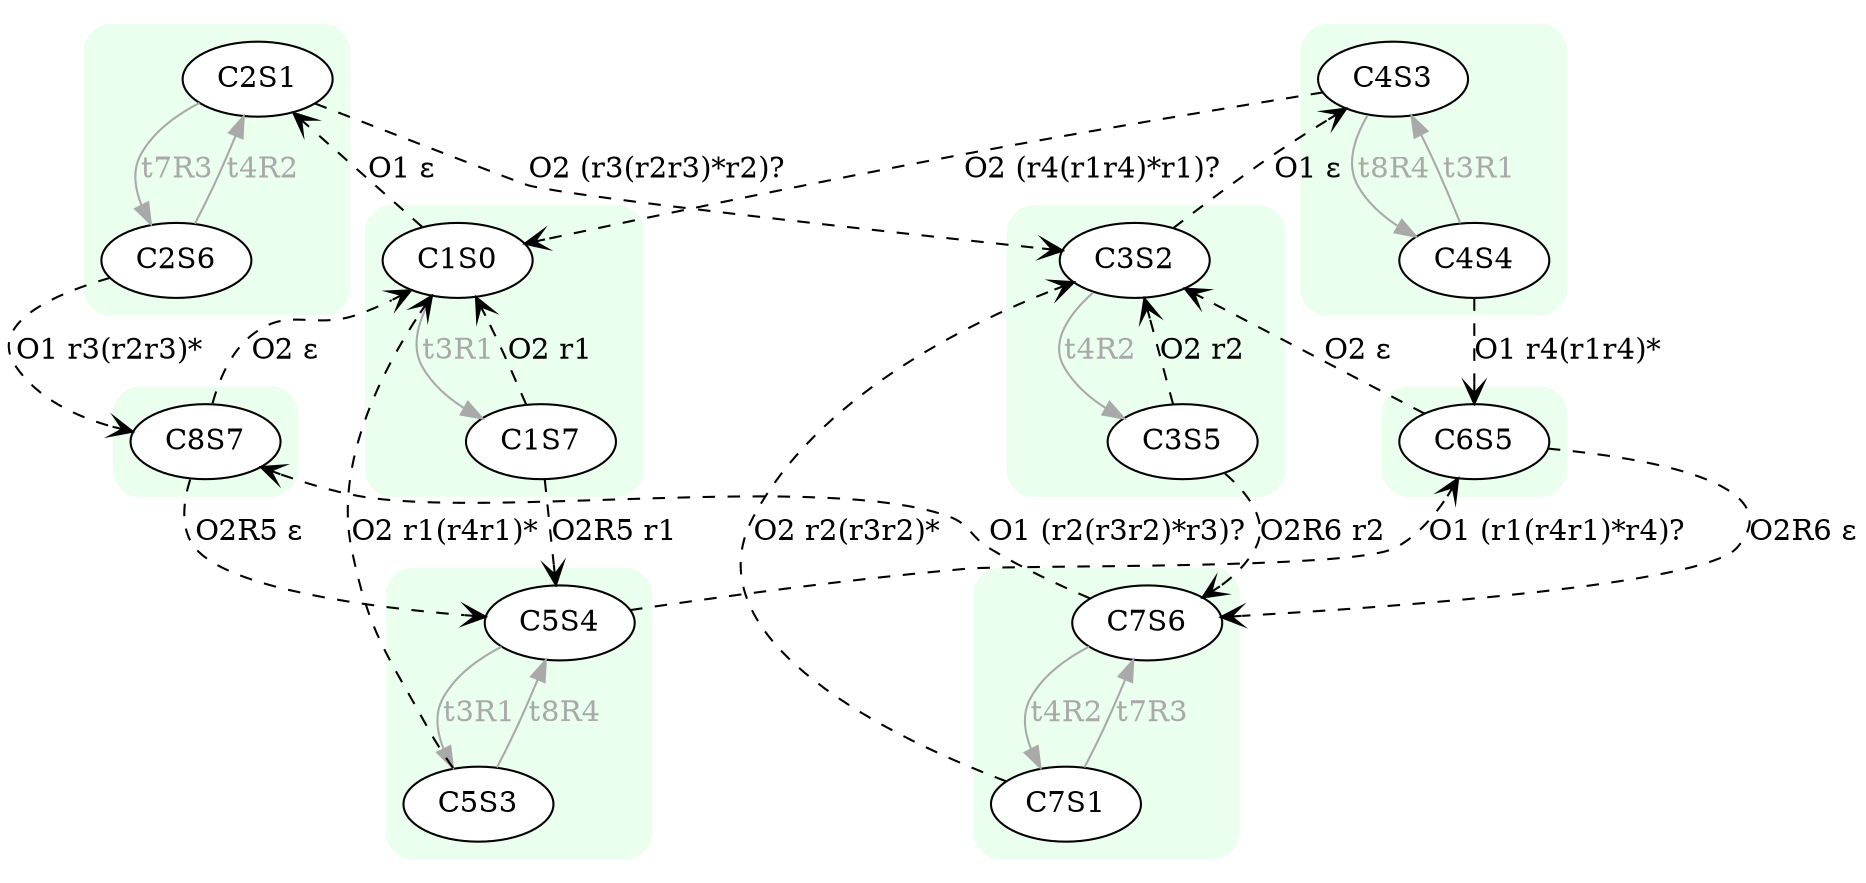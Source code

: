 digraph "EXPinput/s2" {
node [style=filled fillcolor=white]
subgraph cluster1 {
style="rounded,filled" color="#EAFFEE"
edge[color=darkgray fontcolor=darkgray]
C1S0 ;
C1S7 ;
C1S0 -> C1S7 [label=t3R1]
}
subgraph cluster2 {
style="rounded,filled" color="#EAFFEE"
edge[color=darkgray fontcolor=darkgray]
C2S1 ;
C2S6 ;
C2S1 -> C2S6 [label=t7R3]
C2S6 -> C2S1 [label=t4R2]
}
subgraph cluster3 {
style="rounded,filled" color="#EAFFEE"
edge[color=darkgray fontcolor=darkgray]
C3S2 ;
C3S5 ;
C3S2 -> C3S5 [label=t4R2]
}
subgraph cluster4 {
style="rounded,filled" color="#EAFFEE"
edge[color=darkgray fontcolor=darkgray]
C4S3 ;
C4S4 ;
C4S3 -> C4S4 [label=t8R4]
C4S4 -> C4S3 [label=t3R1]
}
subgraph cluster5 {
style="rounded,filled" color="#EAFFEE"
edge[color=darkgray fontcolor=darkgray]
C5S4 ;
C5S3 ;
C5S4 -> C5S3 [label=t3R1]
C5S3 -> C5S4 [label=t8R4]
}
subgraph cluster6 {
style="rounded,filled" color="#EAFFEE"
edge[color=darkgray fontcolor=darkgray]
C6S5 ;
}
subgraph cluster7 {
style="rounded,filled" color="#EAFFEE"
edge[color=darkgray fontcolor=darkgray]
C7S6 ;
C7S1 ;
C7S6 -> C7S1 [label=t4R2]
C7S1 -> C7S6 [label=t7R3]
}
subgraph cluster8 {
style="rounded,filled" color="#EAFFEE"
edge[color=darkgray fontcolor=darkgray]
C8S7 ;
}
C1S0 -> C2S1 [style=dashed arrowhead=vee ltail=cluster1 lhead=cluster2 label="O1 ε"]
C1S7 -> C5S4 [style=dashed arrowhead=vee ltail=cluster1 lhead=cluster5 label="O2R5 r1"]
C1S7 -> C1S0 [style=dashed arrowhead=vee ltail=cluster1 lhead=cluster1 label="O2 r1"]
C2S1 -> C3S2 [style=dashed arrowhead=vee ltail=cluster2 lhead=cluster3 label="O2 (r3(r2r3)*r2)?"]
C2S6 -> C8S7 [style=dashed arrowhead=vee ltail=cluster2 lhead=cluster8 label="O1 r3(r2r3)*"]
C3S2 -> C4S3 [style=dashed arrowhead=vee ltail=cluster3 lhead=cluster4 label="O1 ε"]
C3S5 -> C7S6 [style=dashed arrowhead=vee ltail=cluster3 lhead=cluster7 label="O2R6 r2"]
C3S5 -> C3S2 [style=dashed arrowhead=vee ltail=cluster3 lhead=cluster3 label="O2 r2"]
C4S3 -> C1S0 [style=dashed arrowhead=vee ltail=cluster4 lhead=cluster1 label="O2 (r4(r1r4)*r1)?"]
C4S4 -> C6S5 [style=dashed arrowhead=vee ltail=cluster4 lhead=cluster6 label="O1 r4(r1r4)*"]
C5S4 -> C6S5 [style=dashed arrowhead=vee ltail=cluster5 lhead=cluster6 label="O1 (r1(r4r1)*r4)?"]
C5S3 -> C1S0 [style=dashed arrowhead=vee ltail=cluster5 lhead=cluster1 label="O2 r1(r4r1)*"]
C6S5 -> C7S6 [style=dashed arrowhead=vee ltail=cluster6 lhead=cluster7 label="O2R6 ε"]
C6S5 -> C3S2 [style=dashed arrowhead=vee ltail=cluster6 lhead=cluster3 label="O2 ε"]
C7S6 -> C8S7 [style=dashed arrowhead=vee ltail=cluster7 lhead=cluster8 label="O1 (r2(r3r2)*r3)?"]
C7S1 -> C3S2 [style=dashed arrowhead=vee ltail=cluster7 lhead=cluster3 label="O2 r2(r3r2)*"]
C8S7 -> C5S4 [style=dashed arrowhead=vee ltail=cluster8 lhead=cluster5 label="O2R5 ε"]
C8S7 -> C1S0 [style=dashed arrowhead=vee ltail=cluster8 lhead=cluster1 label="O2 ε"]
}
